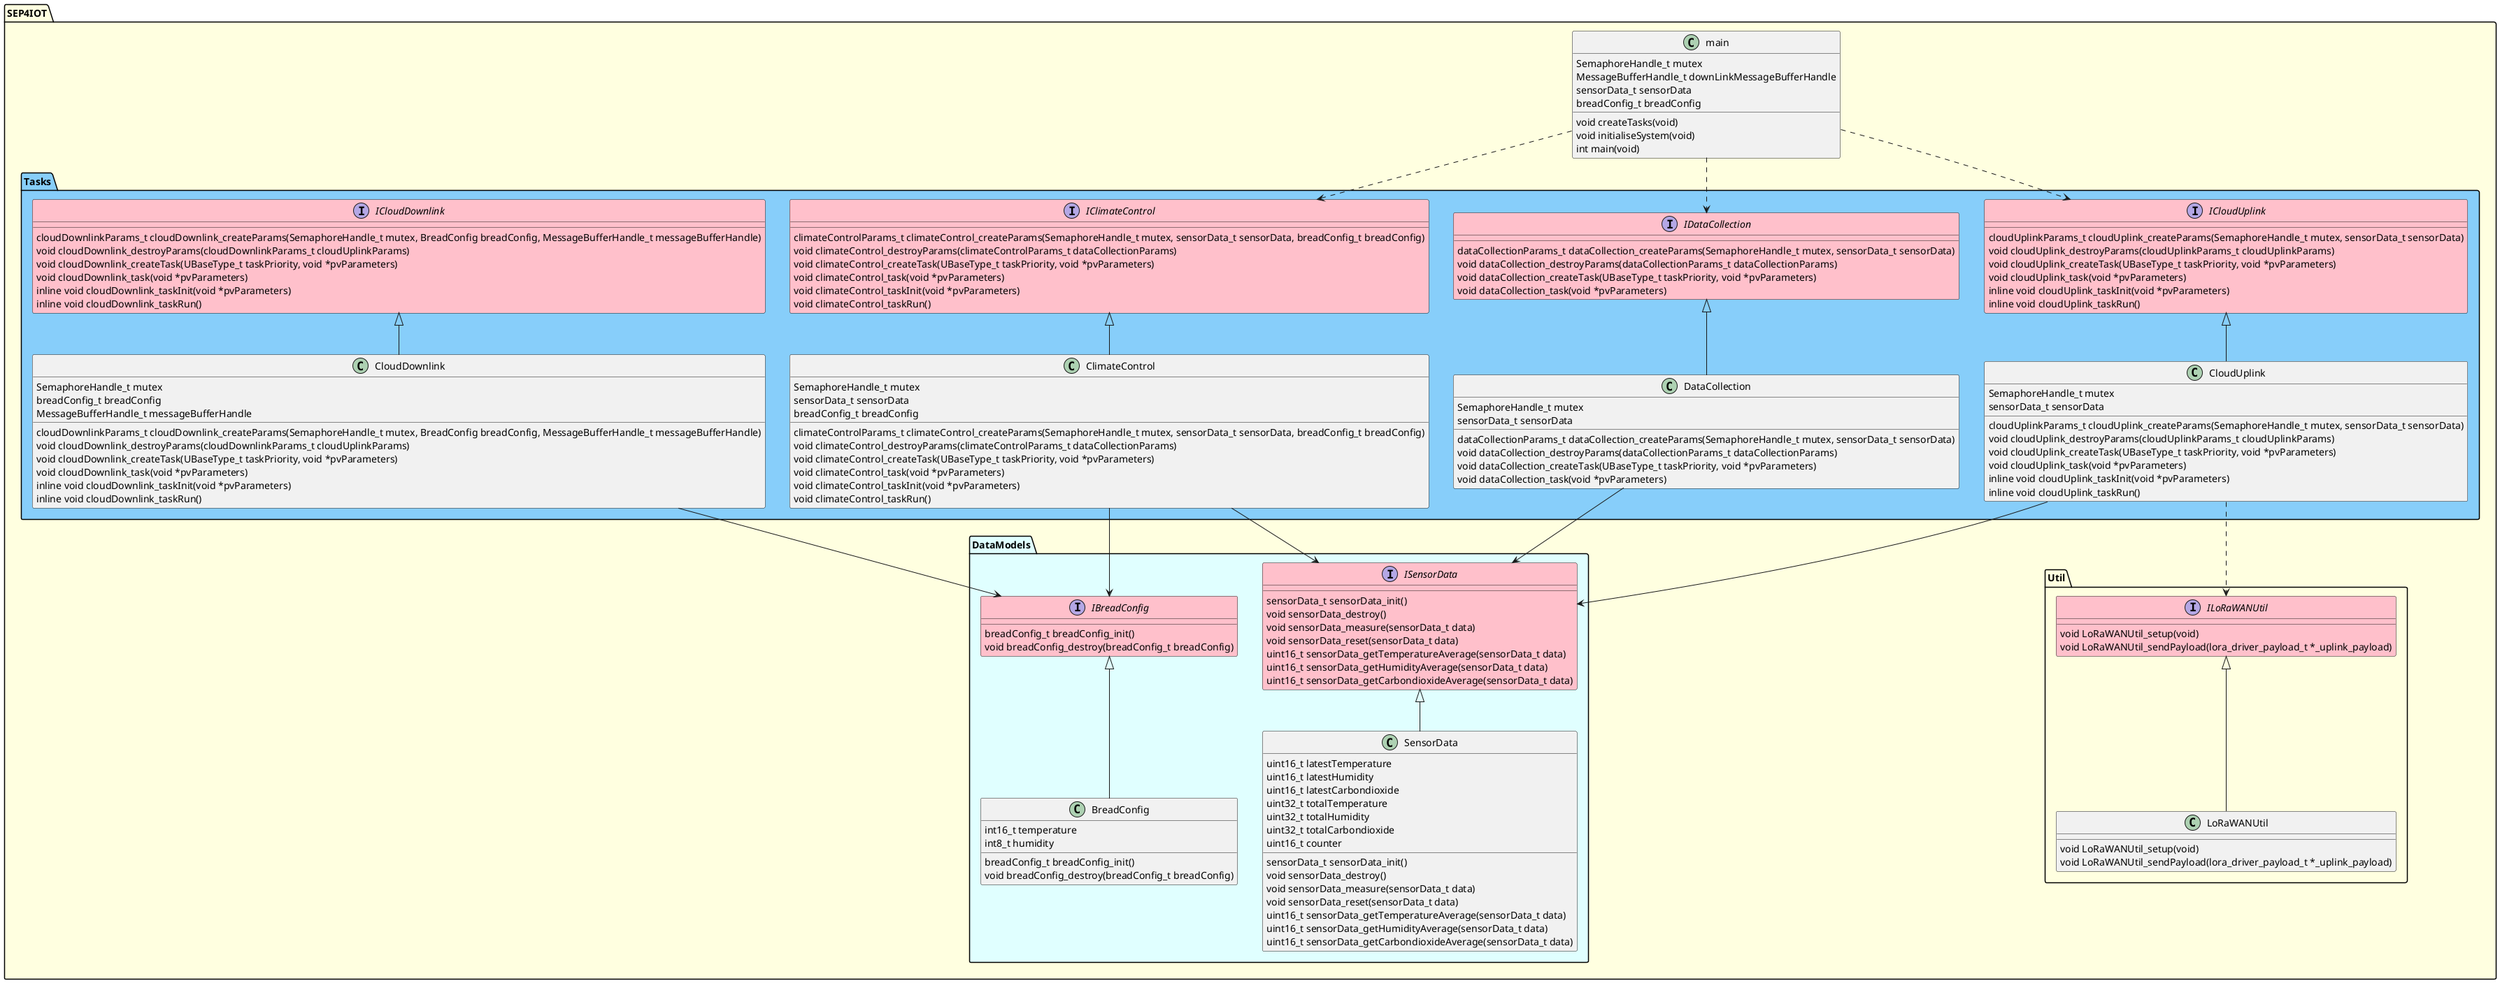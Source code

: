 @startuml ClassDiagram
namespace SEP4IOT #LightYellow {
    class main {
        {field} SemaphoreHandle_t mutex
        {field} MessageBufferHandle_t downLinkMessageBufferHandle
        {field} sensorData_t sensorData
        {field} breadConfig_t breadConfig
        {method} void createTasks(void)
        {method} void initialiseSystem(void)
        {method} int main(void)
    }

    namespace DataModels #LightCyan {
        interface ISensorData #Pink {
            {method} sensorData_t sensorData_init()
            {method} void sensorData_destroy()
            {method} void sensorData_measure(sensorData_t data)
            {method} void sensorData_reset(sensorData_t data)
            {method} uint16_t sensorData_getTemperatureAverage(sensorData_t data)
            {method} uint16_t sensorData_getHumidityAverage(sensorData_t data)
            {method} uint16_t sensorData_getCarbondioxideAverage(sensorData_t data)
        }
        
        class SensorData {
            {field} uint16_t latestTemperature
            {field} uint16_t latestHumidity
            {field} uint16_t latestCarbondioxide
            {field} uint32_t totalTemperature
            {field} uint32_t totalHumidity
            {field} uint32_t totalCarbondioxide
            {field} uint16_t counter
            {method} sensorData_t sensorData_init()
            {method} void sensorData_destroy()
            {method} void sensorData_measure(sensorData_t data)
            {method} void sensorData_reset(sensorData_t data)
            {method} uint16_t sensorData_getTemperatureAverage(sensorData_t data)
            {method} uint16_t sensorData_getHumidityAverage(sensorData_t data)
            {method} uint16_t sensorData_getCarbondioxideAverage(sensorData_t data)
        }

        interface IBreadConfig #Pink {
            {method} breadConfig_t breadConfig_init()
            {method} void breadConfig_destroy(breadConfig_t breadConfig)
        }

        class BreadConfig {
            {field} int16_t temperature
            {field} int8_t humidity
            {method} breadConfig_t breadConfig_init()
            {method} void breadConfig_destroy(breadConfig_t breadConfig)
        }
        IBreadConfig <|-- BreadConfig
        ISensorData <|-- SensorData
    }
    namespace Tasks #LightSkyBlue {

        interface IClimateControl #Pink {
            {method} climateControlParams_t climateControl_createParams(SemaphoreHandle_t mutex, sensorData_t sensorData, breadConfig_t breadConfig)
            {method} void climateControl_destroyParams(climateControlParams_t dataCollectionParams)
            {method} void climateControl_createTask(UBaseType_t taskPriority, void *pvParameters)
            {method} void climateControl_task(void *pvParameters)
            {method} void climateControl_taskInit(void *pvParameters)
            {method} void climateControl_taskRun()
        }

        class ClimateControl{
            {field} SemaphoreHandle_t mutex
            {field} sensorData_t sensorData
            {field} breadConfig_t breadConfig
            {method} climateControlParams_t climateControl_createParams(SemaphoreHandle_t mutex, sensorData_t sensorData, breadConfig_t breadConfig)
            {method} void climateControl_destroyParams(climateControlParams_t dataCollectionParams)
            {method} void climateControl_createTask(UBaseType_t taskPriority, void *pvParameters)
            {method} void climateControl_task(void *pvParameters)
            {method} void climateControl_taskInit(void *pvParameters)
            {method} void climateControl_taskRun()
        }

        interface IDataCollection #Pink {
            {method} dataCollectionParams_t dataCollection_createParams(SemaphoreHandle_t mutex, sensorData_t sensorData)
            {method} void dataCollection_destroyParams(dataCollectionParams_t dataCollectionParams)
            {method} void dataCollection_createTask(UBaseType_t taskPriority, void *pvParameters)
            {method} void dataCollection_task(void *pvParameters)
        }


        class DataCollection{
            {field} SemaphoreHandle_t mutex
            {field} sensorData_t sensorData
            {method} dataCollectionParams_t dataCollection_createParams(SemaphoreHandle_t mutex, sensorData_t sensorData)
            {method} void dataCollection_destroyParams(dataCollectionParams_t dataCollectionParams)
            {method} void dataCollection_createTask(UBaseType_t taskPriority, void *pvParameters)
            {method} void dataCollection_task(void *pvParameters)
        }

        interface ICloudUplink #Pink {
            {method} cloudUplinkParams_t cloudUplink_createParams(SemaphoreHandle_t mutex, sensorData_t sensorData)
            {method} void cloudUplink_destroyParams(cloudUplinkParams_t cloudUplinkParams)
            {method} void cloudUplink_createTask(UBaseType_t taskPriority, void *pvParameters)
            {method} void cloudUplink_task(void *pvParameters)
            {method} inline void cloudUplink_taskInit(void *pvParameters)
            {method} inline void cloudUplink_taskRun()
        }

        class CloudUplink {
            {field} SemaphoreHandle_t mutex
            {field} sensorData_t sensorData
            {method} cloudUplinkParams_t cloudUplink_createParams(SemaphoreHandle_t mutex, sensorData_t sensorData)
            {method} void cloudUplink_destroyParams(cloudUplinkParams_t cloudUplinkParams)
            {method} void cloudUplink_createTask(UBaseType_t taskPriority, void *pvParameters)
            {method} void cloudUplink_task(void *pvParameters)
            {method} inline void cloudUplink_taskInit(void *pvParameters)
            {method} inline void cloudUplink_taskRun()
        }

        interface ICloudDownlink #Pink {
            {method} cloudDownlinkParams_t cloudDownlink_createParams(SemaphoreHandle_t mutex, BreadConfig breadConfig, MessageBufferHandle_t messageBufferHandle)
            {method} void cloudDownlink_destroyParams(cloudDownlinkParams_t cloudUplinkParams)
            {method} void cloudDownlink_createTask(UBaseType_t taskPriority, void *pvParameters)
            {method} void cloudDownlink_task(void *pvParameters)
            {method} inline void cloudDownlink_taskInit(void *pvParameters)
            {method} inline void cloudDownlink_taskRun()
        }

        class CloudDownlink {
            {field} SemaphoreHandle_t mutex
            {field} breadConfig_t breadConfig
            {field} MessageBufferHandle_t messageBufferHandle
            {method} cloudDownlinkParams_t cloudDownlink_createParams(SemaphoreHandle_t mutex, BreadConfig breadConfig, MessageBufferHandle_t messageBufferHandle)
            {method} void cloudDownlink_destroyParams(cloudDownlinkParams_t cloudUplinkParams)
            {method} void cloudDownlink_createTask(UBaseType_t taskPriority, void *pvParameters)
            {method} void cloudDownlink_task(void *pvParameters)
            {method} inline void cloudDownlink_taskInit(void *pvParameters)
            {method} inline void cloudDownlink_taskRun()
        }

        ICloudDownlink <|-- CloudDownlink
        ICloudUplink <|-- CloudUplink
        IDataCollection <|-- DataCollection
        IClimateControl <|-- ClimateControl
    }
    namespace Util {
        interface ILoRaWANUtil #Pink {
            {method} void LoRaWANUtil_setup(void)
            {method} void LoRaWANUtil_sendPayload(lora_driver_payload_t *_uplink_payload)
        }
        
        class LoRaWANUtil {
            {method} void LoRaWANUtil_setup(void)
            {method} void LoRaWANUtil_sendPayload(lora_driver_payload_t *_uplink_payload)
        }
        ILoRaWANUtil <|-- LoRaWANUtil
    }

    SEP4IOT.main ..> SEP4IOT.Tasks.ICloudUplink
    SEP4IOT.main ..> SEP4IOT.Tasks.IDataCollection
    SEP4IOT.main ..> SEP4IOT.Tasks.IClimateControl
    SEP4IOT.Tasks.CloudUplink --> SEP4IOT.DataModels.ISensorData
    SEP4IOT.Tasks.CloudUplink ..> SEP4IOT.Util.ILoRaWANUtil
    SEP4IOT.Tasks.DataCollection --> SEP4IOT.DataModels.ISensorData
    SEP4IOT.Tasks.ClimateControl --> SEP4IOT.DataModels.ISensorData
    SEP4IOT.Tasks.ClimateControl --> SEP4IOT.DataModels.IBreadConfig
    SEP4IOT.Tasks.CloudDownlink --> SEP4IOT.DataModels.IBreadConfig
}
@enduml
